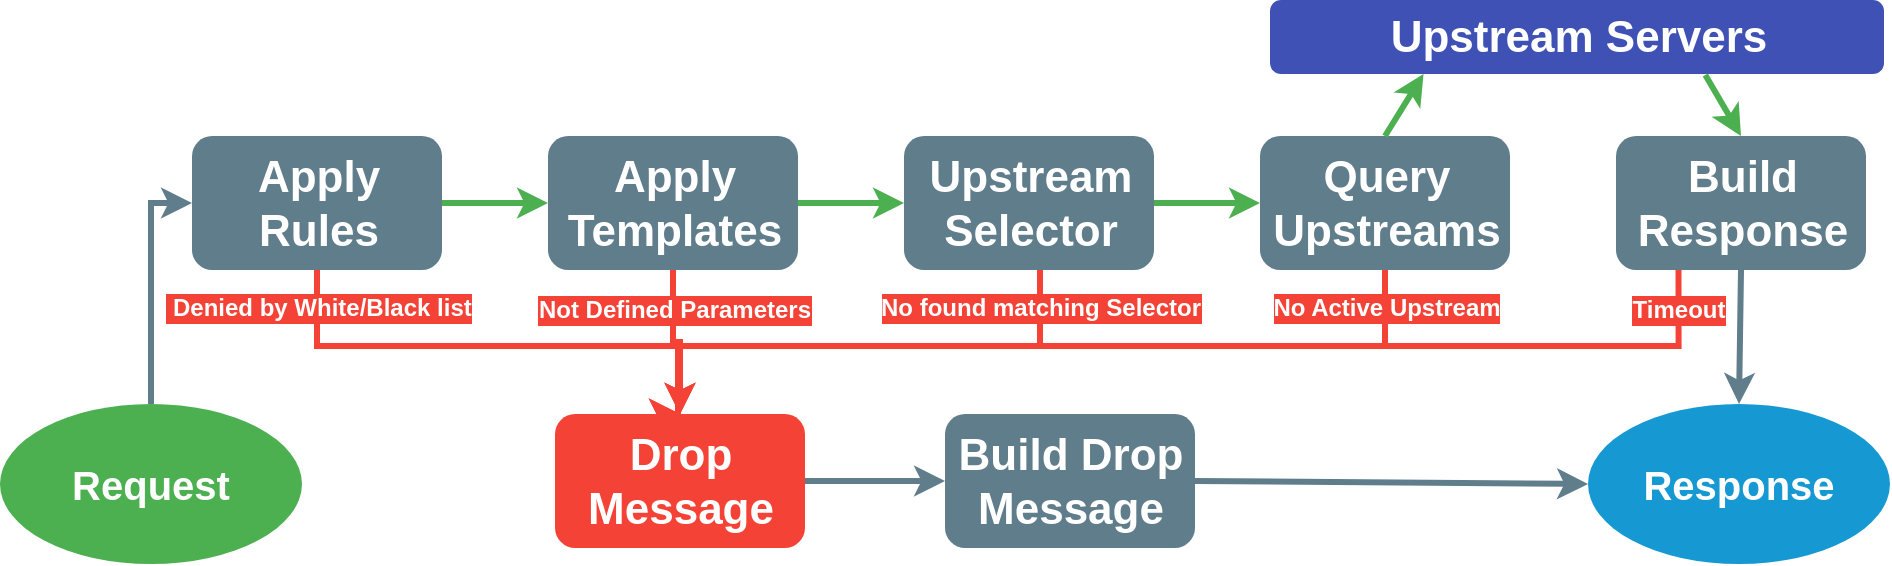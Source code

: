 <mxfile version="10.8.0" type="github"><diagram id="6a731a19-8d31-9384-78a2-239565b7b9f0" name="Page-1"><mxGraphModel dx="1394" dy="-927" grid="1" gridSize="10" guides="1" tooltips="1" connect="1" arrows="1" fold="1" page="1" pageScale="1" pageWidth="1169" pageHeight="827" background="#ffffff" math="0" shadow="0"><root><mxCell id="0"/><mxCell id="1" parent="0"/><mxCell id="EPNxbMLCcxbwZa1j_H_E-1554" style="edgeStyle=orthogonalEdgeStyle;rounded=0;orthogonalLoop=1;jettySize=auto;html=1;entryX=0;entryY=0.5;entryDx=0;entryDy=0;labelBackgroundColor=#F44336;fontSize=12;fontColor=#FFFFFF;strokeWidth=3;exitX=0.5;exitY=0;exitDx=0;exitDy=0;strokeColor=#607D8B;shadow=0;" edge="1" parent="1" source="EPNxbMLCcxbwZa1j_H_E-1542" target="EPNxbMLCcxbwZa1j_H_E-1544"><mxGeometry relative="1" as="geometry"/></mxCell><mxCell id="EPNxbMLCcxbwZa1j_H_E-1542" value="Request&lt;br&gt;" style="ellipse;whiteSpace=wrap;html=1;shadow=0;fontFamily=Helvetica;fontSize=20;fontColor=#FFFFFF;align=center;strokeWidth=3;fillColor=#4CAF50;strokeColor=none;fontStyle=1" vertex="1" parent="1"><mxGeometry x="121" y="1954" width="151" height="80" as="geometry"/></mxCell><mxCell id="EPNxbMLCcxbwZa1j_H_E-1543" value="Response" style="ellipse;whiteSpace=wrap;html=1;shadow=0;fontFamily=Helvetica;fontSize=20;fontColor=#FFFFFF;align=center;strokeWidth=3;fillColor=#1699D3;strokeColor=none;fontStyle=1" vertex="1" parent="1"><mxGeometry x="915" y="1954" width="151" height="80" as="geometry"/></mxCell><mxCell id="EPNxbMLCcxbwZa1j_H_E-1547" style="edgeStyle=orthogonalEdgeStyle;rounded=0;orthogonalLoop=1;jettySize=auto;html=1;exitX=1;exitY=0.5;exitDx=0;exitDy=0;entryX=0;entryY=0.5;entryDx=0;entryDy=0;fontSize=22;strokeColor=#4CAF50;strokeWidth=3;shadow=0;" edge="1" parent="1" source="EPNxbMLCcxbwZa1j_H_E-1544" target="EPNxbMLCcxbwZa1j_H_E-1545"><mxGeometry relative="1" as="geometry"/></mxCell><mxCell id="EPNxbMLCcxbwZa1j_H_E-1551" value="&amp;nbsp;Denied by White/Black list" style="edgeStyle=orthogonalEdgeStyle;rounded=0;orthogonalLoop=1;jettySize=auto;html=1;exitX=0.5;exitY=1;exitDx=0;exitDy=0;entryX=0.5;entryY=0;entryDx=0;entryDy=0;fontSize=12;fontColor=#FFFFFF;labelBackgroundColor=#F44336;strokeColor=#F44336;strokeWidth=3;fontStyle=1;shadow=0;" edge="1" parent="1" source="EPNxbMLCcxbwZa1j_H_E-1544" target="EPNxbMLCcxbwZa1j_H_E-1550"><mxGeometry x="-0.852" relative="1" as="geometry"><Array as="points"><mxPoint x="279" y="1925"/><mxPoint x="460" y="1925"/></Array><mxPoint as="offset"/></mxGeometry></mxCell><mxCell id="EPNxbMLCcxbwZa1j_H_E-1544" value="Apply &lt;br&gt;Rules" style="rounded=1;fillColor=#607D8B;strokeColor=none;strokeWidth=3;shadow=0;html=1;fontColor=#FFFFFF;fontStyle=1;fontSize=22;" vertex="1" parent="1"><mxGeometry x="217" y="1820" width="125" height="67" as="geometry"/></mxCell><mxCell id="EPNxbMLCcxbwZa1j_H_E-1548" style="edgeStyle=orthogonalEdgeStyle;rounded=0;orthogonalLoop=1;jettySize=auto;html=1;exitX=1;exitY=0.5;exitDx=0;exitDy=0;entryX=0;entryY=0.5;entryDx=0;entryDy=0;fontSize=22;strokeColor=#4CAF50;strokeWidth=3;shadow=0;" edge="1" parent="1" source="EPNxbMLCcxbwZa1j_H_E-1545" target="EPNxbMLCcxbwZa1j_H_E-1546"><mxGeometry relative="1" as="geometry"/></mxCell><mxCell id="EPNxbMLCcxbwZa1j_H_E-1552" value="Not Defined Parameters" style="edgeStyle=orthogonalEdgeStyle;rounded=0;orthogonalLoop=1;jettySize=auto;html=1;exitX=0.5;exitY=1;exitDx=0;exitDy=0;fontSize=12;entryX=0.5;entryY=0;entryDx=0;entryDy=0;labelBackgroundColor=#F44336;fontColor=#FFFFFF;strokeColor=#F44336;strokeWidth=3;fontStyle=1;shadow=0;" edge="1" parent="1" source="EPNxbMLCcxbwZa1j_H_E-1545" target="EPNxbMLCcxbwZa1j_H_E-1550"><mxGeometry x="-0.481" relative="1" as="geometry"><mxPoint x="460" y="1965" as="targetPoint"/><mxPoint as="offset"/></mxGeometry></mxCell><mxCell id="EPNxbMLCcxbwZa1j_H_E-1545" value="Apply&lt;br&gt;Templates&lt;br&gt;" style="rounded=1;fillColor=#607D8B;strokeColor=none;strokeWidth=3;shadow=0;html=1;fontColor=#FFFFFF;fontStyle=1;fontSize=22;" vertex="1" parent="1"><mxGeometry x="395" y="1820" width="125" height="67" as="geometry"/></mxCell><mxCell id="EPNxbMLCcxbwZa1j_H_E-1553" value="No found matching Selector" style="edgeStyle=orthogonalEdgeStyle;rounded=0;orthogonalLoop=1;jettySize=auto;html=1;entryX=0.5;entryY=0;entryDx=0;entryDy=0;fontSize=12;fontColor=#FFFFFF;labelBackgroundColor=#F44336;strokeColor=#F44336;strokeWidth=3;fontStyle=1;shadow=0;" edge="1" parent="1" source="EPNxbMLCcxbwZa1j_H_E-1546" target="EPNxbMLCcxbwZa1j_H_E-1550"><mxGeometry x="-0.85" relative="1" as="geometry"><Array as="points"><mxPoint x="641" y="1925"/><mxPoint x="460" y="1925"/></Array><mxPoint as="offset"/></mxGeometry></mxCell><mxCell id="EPNxbMLCcxbwZa1j_H_E-1561" style="edgeStyle=orthogonalEdgeStyle;rounded=0;orthogonalLoop=1;jettySize=auto;html=1;exitX=1;exitY=0.5;exitDx=0;exitDy=0;entryX=0;entryY=0.5;entryDx=0;entryDy=0;shadow=0;labelBackgroundColor=#F44336;strokeColor=#4CAF50;strokeWidth=3;fontSize=18;fontColor=#FFFFFF;" edge="1" parent="1" source="EPNxbMLCcxbwZa1j_H_E-1546" target="EPNxbMLCcxbwZa1j_H_E-1560"><mxGeometry relative="1" as="geometry"/></mxCell><mxCell id="EPNxbMLCcxbwZa1j_H_E-1546" value="Upstream&lt;br&gt;Selector&lt;br&gt;" style="rounded=1;fillColor=#607D8B;strokeColor=none;strokeWidth=3;shadow=0;html=1;fontColor=#FFFFFF;fontStyle=1;fontSize=22;" vertex="1" parent="1"><mxGeometry x="573" y="1820" width="125" height="67" as="geometry"/></mxCell><mxCell id="EPNxbMLCcxbwZa1j_H_E-1558" style="edgeStyle=orthogonalEdgeStyle;rounded=0;orthogonalLoop=1;jettySize=auto;html=1;exitX=1;exitY=0.5;exitDx=0;exitDy=0;entryX=0;entryY=0.5;entryDx=0;entryDy=0;labelBackgroundColor=#F44336;fontSize=18;fontColor=#FFFFFF;strokeWidth=3;strokeColor=#607D8B;shadow=0;" edge="1" parent="1" source="EPNxbMLCcxbwZa1j_H_E-1550" target="EPNxbMLCcxbwZa1j_H_E-1557"><mxGeometry relative="1" as="geometry"/></mxCell><mxCell id="EPNxbMLCcxbwZa1j_H_E-1550" value="Drop&lt;br&gt;Message&lt;br&gt;" style="rounded=1;fillColor=#F44336;strokeColor=none;strokeWidth=3;shadow=0;html=1;fontColor=#FFFFFF;fontStyle=1;fontSize=22;" vertex="1" parent="1"><mxGeometry x="398.5" y="1959" width="125" height="67" as="geometry"/></mxCell><mxCell id="EPNxbMLCcxbwZa1j_H_E-1557" value="Build Drop &lt;br&gt;Message&lt;br&gt;" style="rounded=1;fillColor=#607D8B;strokeColor=none;strokeWidth=3;shadow=0;html=1;fontColor=#FFFFFF;fontStyle=1;fontSize=22;" vertex="1" parent="1"><mxGeometry x="593.5" y="1959" width="125" height="67" as="geometry"/></mxCell><mxCell id="EPNxbMLCcxbwZa1j_H_E-1562" value="No Active Upstream" style="edgeStyle=orthogonalEdgeStyle;rounded=0;orthogonalLoop=1;jettySize=auto;html=1;exitX=0.5;exitY=1;exitDx=0;exitDy=0;entryX=0.5;entryY=0;entryDx=0;entryDy=0;shadow=0;labelBackgroundColor=#F44336;strokeColor=#F44336;strokeWidth=3;fontSize=12;fontColor=#FFFFFF;fontStyle=1" edge="1" parent="1" source="EPNxbMLCcxbwZa1j_H_E-1560" target="EPNxbMLCcxbwZa1j_H_E-1550"><mxGeometry x="-0.911" relative="1" as="geometry"><Array as="points"><mxPoint x="806" y="1925"/><mxPoint x="460" y="1925"/></Array><mxPoint as="offset"/></mxGeometry></mxCell><mxCell id="EPNxbMLCcxbwZa1j_H_E-1560" value="Query&lt;br&gt;Upstreams&lt;br&gt;" style="rounded=1;fillColor=#607D8B;strokeColor=none;strokeWidth=3;shadow=0;html=1;fontColor=#FFFFFF;fontStyle=1;fontSize=22;" vertex="1" parent="1"><mxGeometry x="751" y="1820" width="125" height="67" as="geometry"/></mxCell><mxCell id="EPNxbMLCcxbwZa1j_H_E-1567" style="edgeStyle=none;rounded=0;orthogonalLoop=1;jettySize=auto;html=1;shadow=0;labelBackgroundColor=#F44336;strokeColor=#607D8B;strokeWidth=3;fontSize=12;fontColor=#FFFFFF;exitX=0.5;exitY=1;exitDx=0;exitDy=0;entryX=0.5;entryY=0;entryDx=0;entryDy=0;" edge="1" parent="1" source="EPNxbMLCcxbwZa1j_H_E-1563" target="EPNxbMLCcxbwZa1j_H_E-1543"><mxGeometry relative="1" as="geometry"><mxPoint x="1004" y="1954" as="targetPoint"/></mxGeometry></mxCell><mxCell id="EPNxbMLCcxbwZa1j_H_E-1563" value="Build &lt;br&gt;Response&lt;br&gt;" style="rounded=1;fillColor=#607D8B;strokeColor=none;strokeWidth=3;shadow=0;html=1;fontColor=#FFFFFF;fontStyle=1;fontSize=22;" vertex="1" parent="1"><mxGeometry x="929" y="1820" width="125" height="67" as="geometry"/></mxCell><mxCell id="EPNxbMLCcxbwZa1j_H_E-1569" value="Timeout" style="edgeStyle=orthogonalEdgeStyle;rounded=0;orthogonalLoop=1;jettySize=auto;html=1;exitX=0.25;exitY=1;exitDx=0;exitDy=0;entryX=0.5;entryY=0;entryDx=0;entryDy=0;shadow=0;labelBackgroundColor=#F44336;strokeColor=#F44336;strokeWidth=3;fontSize=12;fontColor=#FFFFFF;fontStyle=1" edge="1" parent="1" source="EPNxbMLCcxbwZa1j_H_E-1563" target="EPNxbMLCcxbwZa1j_H_E-1550"><mxGeometry x="-0.93" relative="1" as="geometry"><mxPoint x="816.333" y="1895.667" as="sourcePoint"/><mxPoint x="469.667" y="1969" as="targetPoint"/><Array as="points"><mxPoint x="930" y="1925"/><mxPoint x="460" y="1925"/></Array><mxPoint as="offset"/></mxGeometry></mxCell><mxCell id="EPNxbMLCcxbwZa1j_H_E-1570" style="edgeStyle=none;rounded=0;orthogonalLoop=1;jettySize=auto;html=1;shadow=0;labelBackgroundColor=#F44336;strokeColor=#607D8B;strokeWidth=3;fontSize=12;fontColor=#FFFFFF;exitX=1;exitY=0.5;exitDx=0;exitDy=0;entryX=0;entryY=0.5;entryDx=0;entryDy=0;" edge="1" parent="1" source="EPNxbMLCcxbwZa1j_H_E-1557" target="EPNxbMLCcxbwZa1j_H_E-1543"><mxGeometry relative="1" as="geometry"><mxPoint x="1002" y="1896" as="sourcePoint"/><mxPoint x="1003.155" y="1972.0" as="targetPoint"/></mxGeometry></mxCell><mxCell id="EPNxbMLCcxbwZa1j_H_E-1571" value="Upstream Servers&lt;br&gt;" style="rounded=1;fillColor=#3F51B5;strokeColor=none;strokeWidth=3;shadow=0;html=1;fontColor=#FFFFFF;fontStyle=1;fontSize=22;" vertex="1" parent="1"><mxGeometry x="756" y="1752" width="307" height="37" as="geometry"/></mxCell><mxCell id="EPNxbMLCcxbwZa1j_H_E-1572" style="edgeStyle=none;rounded=0;orthogonalLoop=1;jettySize=auto;html=1;shadow=0;labelBackgroundColor=#F44336;strokeColor=#4CAF50;strokeWidth=3;fontSize=12;fontColor=#FFFFFF;exitX=0.5;exitY=0;exitDx=0;exitDy=0;entryX=0.25;entryY=1;entryDx=0;entryDy=0;" edge="1" parent="1" source="EPNxbMLCcxbwZa1j_H_E-1560" target="EPNxbMLCcxbwZa1j_H_E-1571"><mxGeometry relative="1" as="geometry"><mxPoint x="1002" y="1896" as="sourcePoint"/><mxPoint x="1003.13" y="1964.0" as="targetPoint"/></mxGeometry></mxCell><mxCell id="EPNxbMLCcxbwZa1j_H_E-1573" style="edgeStyle=none;rounded=0;orthogonalLoop=1;jettySize=auto;html=1;shadow=0;labelBackgroundColor=#F44336;strokeColor=#4CAF50;strokeWidth=3;fontSize=12;fontColor=#FFFFFF;exitX=0.709;exitY=1.014;exitDx=0;exitDy=0;exitPerimeter=0;entryX=0.5;entryY=0;entryDx=0;entryDy=0;" edge="1" parent="1" source="EPNxbMLCcxbwZa1j_H_E-1571" target="EPNxbMLCcxbwZa1j_H_E-1563"><mxGeometry relative="1" as="geometry"><mxPoint x="1012" y="1906" as="sourcePoint"/><mxPoint x="1013.13" y="1974.0" as="targetPoint"/></mxGeometry></mxCell></root></mxGraphModel></diagram></mxfile>